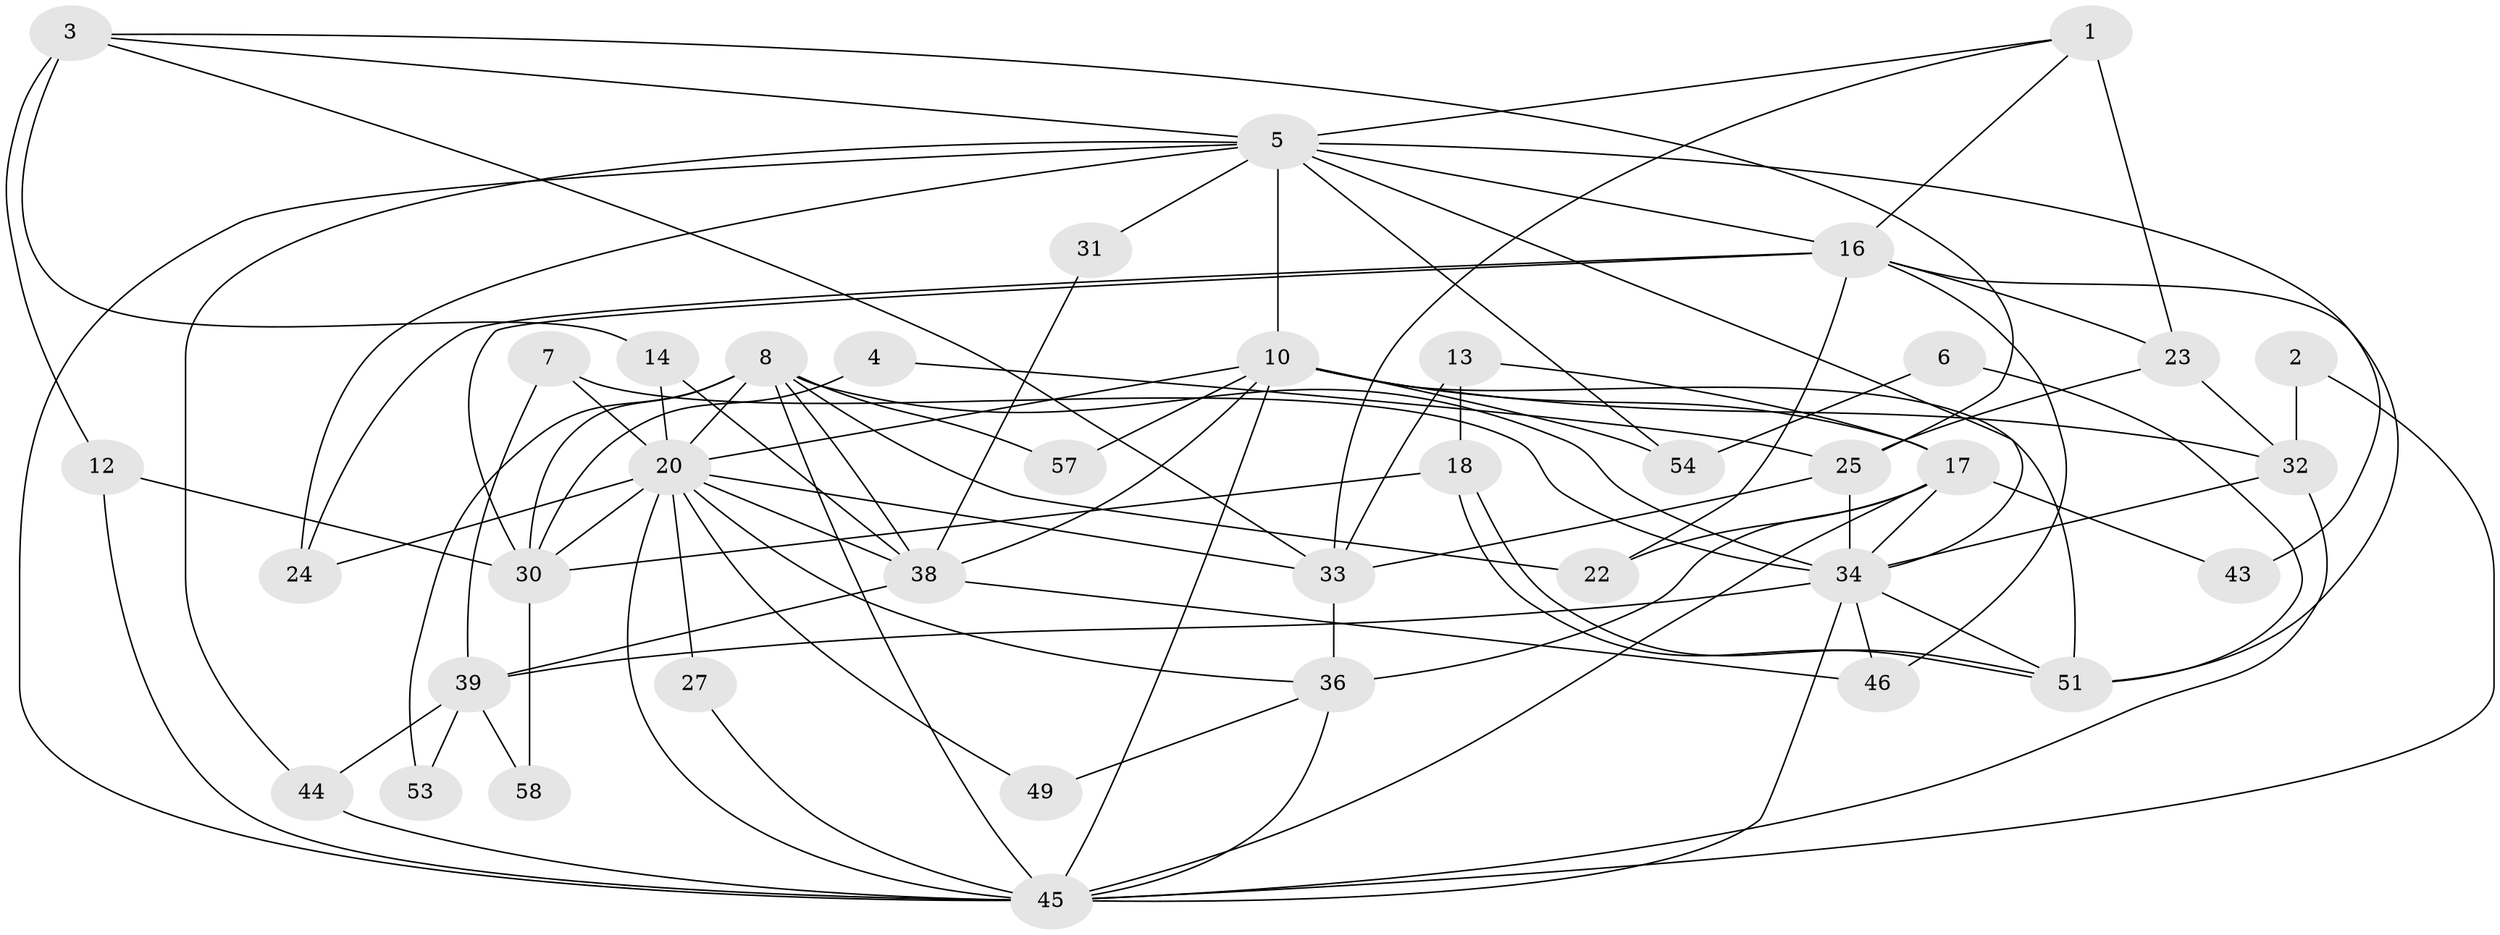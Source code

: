 // original degree distribution, {5: 0.1724137931034483, 2: 0.2413793103448276, 4: 0.1896551724137931, 11: 0.017241379310344827, 3: 0.2413793103448276, 6: 0.06896551724137931, 8: 0.034482758620689655, 7: 0.017241379310344827, 10: 0.017241379310344827}
// Generated by graph-tools (version 1.1) at 2025/11/02/27/25 16:11:17]
// undirected, 39 vertices, 94 edges
graph export_dot {
graph [start="1"]
  node [color=gray90,style=filled];
  1;
  2;
  3 [super="+9"];
  4;
  5 [super="+48"];
  6;
  7 [super="+11"];
  8 [super="+29"];
  10 [super="+26"];
  12;
  13 [super="+15"];
  14;
  16 [super="+21"];
  17 [super="+19"];
  18;
  20 [super="+50"];
  22;
  23 [super="+28"];
  24;
  25 [super="+37"];
  27;
  30 [super="+35"];
  31;
  32 [super="+41"];
  33 [super="+47"];
  34 [super="+40"];
  36;
  38 [super="+55"];
  39 [super="+42"];
  43;
  44;
  45 [super="+52"];
  46;
  49;
  51 [super="+56"];
  53;
  54;
  57;
  58;
  1 -- 5;
  1 -- 23 [weight=2];
  1 -- 33;
  1 -- 16;
  2 -- 32;
  2 -- 45;
  3 -- 14;
  3 -- 33;
  3 -- 12;
  3 -- 5;
  3 -- 25;
  4 -- 30;
  4 -- 25;
  5 -- 44;
  5 -- 24;
  5 -- 31;
  5 -- 43;
  5 -- 54;
  5 -- 16;
  5 -- 10;
  5 -- 34;
  5 -- 45;
  6 -- 54;
  6 -- 51;
  7 -- 34 [weight=2];
  7 -- 39;
  7 -- 20;
  8 -- 38;
  8 -- 53;
  8 -- 57;
  8 -- 20;
  8 -- 22;
  8 -- 45;
  8 -- 30;
  8 -- 34;
  10 -- 45;
  10 -- 32;
  10 -- 38;
  10 -- 54;
  10 -- 17;
  10 -- 57;
  10 -- 20;
  10 -- 51;
  12 -- 45;
  12 -- 30;
  13 -- 18;
  13 -- 33;
  13 -- 17;
  14 -- 38;
  14 -- 20;
  16 -- 23;
  16 -- 46;
  16 -- 22;
  16 -- 24;
  16 -- 30;
  16 -- 51;
  17 -- 34;
  17 -- 36;
  17 -- 22;
  17 -- 43;
  17 -- 45;
  18 -- 51;
  18 -- 51;
  18 -- 30;
  20 -- 45;
  20 -- 36;
  20 -- 49;
  20 -- 33;
  20 -- 24;
  20 -- 27;
  20 -- 38;
  20 -- 30;
  23 -- 32;
  23 -- 25;
  25 -- 33;
  25 -- 34;
  27 -- 45;
  30 -- 58;
  31 -- 38;
  32 -- 34;
  32 -- 45;
  33 -- 36;
  34 -- 46;
  34 -- 51;
  34 -- 39;
  34 -- 45;
  36 -- 49;
  36 -- 45;
  38 -- 46;
  38 -- 39;
  39 -- 44;
  39 -- 53;
  39 -- 58;
  44 -- 45;
}
